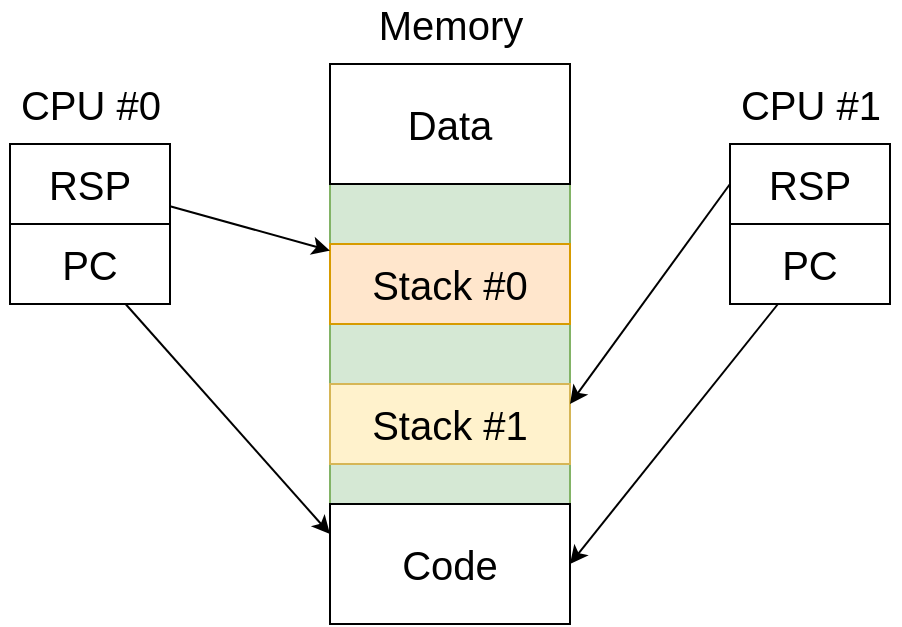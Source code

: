 <mxfile version="19.0.3" type="device" pages="5"><diagram id="8gB_jZVC_XoyRmeOfSGy" name="Memory"><mxGraphModel dx="677" dy="408" grid="1" gridSize="10" guides="1" tooltips="1" connect="1" arrows="1" fold="1" page="1" pageScale="1" pageWidth="850" pageHeight="1100" math="0" shadow="0"><root><mxCell id="0"/><mxCell id="1" parent="0"/><mxCell id="QISndpsLX8CgiTVYyxsG-1" value="" style="rounded=0;whiteSpace=wrap;html=1;fillColor=#d5e8d4;strokeColor=#82b366;" vertex="1" parent="1"><mxGeometry x="320" y="280" width="120" height="280" as="geometry"/></mxCell><mxCell id="QISndpsLX8CgiTVYyxsG-2" value="&lt;font style=&quot;font-size: 20px;&quot;&gt;Memory&lt;/font&gt;" style="text;html=1;align=center;verticalAlign=middle;resizable=0;points=[];autosize=1;strokeColor=none;fillColor=none;" vertex="1" parent="1"><mxGeometry x="335" y="250" width="90" height="20" as="geometry"/></mxCell><mxCell id="QISndpsLX8CgiTVYyxsG-3" value="Data" style="rounded=0;whiteSpace=wrap;html=1;fontSize=20;" vertex="1" parent="1"><mxGeometry x="320" y="280" width="120" height="60" as="geometry"/></mxCell><mxCell id="QISndpsLX8CgiTVYyxsG-4" value="Stack #0" style="rounded=0;whiteSpace=wrap;html=1;fontSize=20;fillColor=#ffe6cc;strokeColor=#d79b00;" vertex="1" parent="1"><mxGeometry x="320" y="370" width="120" height="40" as="geometry"/></mxCell><mxCell id="QISndpsLX8CgiTVYyxsG-5" value="Stack #1" style="rounded=0;whiteSpace=wrap;html=1;fontSize=20;fillColor=#fff2cc;strokeColor=#d6b656;" vertex="1" parent="1"><mxGeometry x="320" y="440" width="120" height="40" as="geometry"/></mxCell><mxCell id="QISndpsLX8CgiTVYyxsG-6" value="Code" style="rounded=0;whiteSpace=wrap;html=1;fontSize=20;" vertex="1" parent="1"><mxGeometry x="320" y="500" width="120" height="60" as="geometry"/></mxCell><mxCell id="QISndpsLX8CgiTVYyxsG-7" value="" style="rounded=0;whiteSpace=wrap;html=1;fontSize=20;" vertex="1" parent="1"><mxGeometry x="160" y="320" width="80" height="80" as="geometry"/></mxCell><mxCell id="QISndpsLX8CgiTVYyxsG-8" value="&lt;font style=&quot;font-size: 20px;&quot;&gt;CPU #0&lt;/font&gt;" style="text;html=1;align=center;verticalAlign=middle;resizable=0;points=[];autosize=1;strokeColor=none;fillColor=none;" vertex="1" parent="1"><mxGeometry x="155" y="290" width="90" height="20" as="geometry"/></mxCell><mxCell id="QISndpsLX8CgiTVYyxsG-9" value="RSP" style="rounded=0;whiteSpace=wrap;html=1;fontSize=20;" vertex="1" parent="1"><mxGeometry x="160" y="320" width="80" height="40" as="geometry"/></mxCell><mxCell id="QISndpsLX8CgiTVYyxsG-10" value="PC" style="rounded=0;whiteSpace=wrap;html=1;fontSize=20;" vertex="1" parent="1"><mxGeometry x="160" y="360" width="80" height="40" as="geometry"/></mxCell><mxCell id="QISndpsLX8CgiTVYyxsG-11" value="" style="endArrow=classic;html=1;rounded=0;fontSize=20;" edge="1" parent="1" source="QISndpsLX8CgiTVYyxsG-9" target="QISndpsLX8CgiTVYyxsG-4"><mxGeometry width="50" height="50" relative="1" as="geometry"><mxPoint x="390" y="450" as="sourcePoint"/><mxPoint x="440" y="400" as="targetPoint"/></mxGeometry></mxCell><mxCell id="QISndpsLX8CgiTVYyxsG-12" value="" style="endArrow=classic;html=1;rounded=0;fontSize=20;entryX=0;entryY=0.25;entryDx=0;entryDy=0;" edge="1" parent="1" source="QISndpsLX8CgiTVYyxsG-10" target="QISndpsLX8CgiTVYyxsG-6"><mxGeometry width="50" height="50" relative="1" as="geometry"><mxPoint x="250" y="361.111" as="sourcePoint"/><mxPoint x="330.0" y="383.333" as="targetPoint"/></mxGeometry></mxCell><mxCell id="QISndpsLX8CgiTVYyxsG-13" value="" style="rounded=0;whiteSpace=wrap;html=1;fontSize=20;" vertex="1" parent="1"><mxGeometry x="520" y="320" width="80" height="80" as="geometry"/></mxCell><mxCell id="QISndpsLX8CgiTVYyxsG-14" value="&lt;font style=&quot;font-size: 20px;&quot;&gt;CPU #1&lt;/font&gt;" style="text;html=1;align=center;verticalAlign=middle;resizable=0;points=[];autosize=1;strokeColor=none;fillColor=none;" vertex="1" parent="1"><mxGeometry x="515" y="290" width="90" height="20" as="geometry"/></mxCell><mxCell id="QISndpsLX8CgiTVYyxsG-15" value="RSP" style="rounded=0;whiteSpace=wrap;html=1;fontSize=20;" vertex="1" parent="1"><mxGeometry x="520" y="320" width="80" height="40" as="geometry"/></mxCell><mxCell id="QISndpsLX8CgiTVYyxsG-16" value="PC" style="rounded=0;whiteSpace=wrap;html=1;fontSize=20;" vertex="1" parent="1"><mxGeometry x="520" y="360" width="80" height="40" as="geometry"/></mxCell><mxCell id="QISndpsLX8CgiTVYyxsG-17" value="" style="endArrow=classic;html=1;rounded=0;fontSize=20;entryX=1;entryY=0.25;entryDx=0;entryDy=0;exitX=0;exitY=0.5;exitDx=0;exitDy=0;" edge="1" parent="1" source="QISndpsLX8CgiTVYyxsG-15" target="QISndpsLX8CgiTVYyxsG-5"><mxGeometry width="50" height="50" relative="1" as="geometry"><mxPoint x="250" y="361.111" as="sourcePoint"/><mxPoint x="330.0" y="383.333" as="targetPoint"/></mxGeometry></mxCell><mxCell id="QISndpsLX8CgiTVYyxsG-18" value="" style="endArrow=classic;html=1;rounded=0;fontSize=20;entryX=1;entryY=0.5;entryDx=0;entryDy=0;" edge="1" parent="1" source="QISndpsLX8CgiTVYyxsG-16" target="QISndpsLX8CgiTVYyxsG-6"><mxGeometry width="50" height="50" relative="1" as="geometry"><mxPoint x="548.182" y="370" as="sourcePoint"/><mxPoint x="450" y="460" as="targetPoint"/></mxGeometry></mxCell></root></mxGraphModel></diagram><diagram id="CegwMzgwLTpgP9lqshFi" name="Thread States"><mxGraphModel dx="677" dy="408" grid="1" gridSize="10" guides="1" tooltips="1" connect="1" arrows="1" fold="1" page="1" pageScale="1" pageWidth="850" pageHeight="1100" math="0" shadow="0"><root><mxCell id="0"/><mxCell id="1" parent="0"/><mxCell id="XqO41brIwq9VIaP4ywVL-1" value="Non-Ready" style="rounded=0;whiteSpace=wrap;html=1;fontSize=20;fillColor=#f8cecc;strokeColor=#b85450;" vertex="1" parent="1"><mxGeometry x="120" y="240" width="120" height="40" as="geometry"/></mxCell><mxCell id="XqO41brIwq9VIaP4ywVL-2" value="Ready" style="rounded=0;whiteSpace=wrap;html=1;fontSize=20;fillColor=#fff2cc;strokeColor=#d6b656;" vertex="1" parent="1"><mxGeometry x="280" y="240" width="120" height="40" as="geometry"/></mxCell><mxCell id="XqO41brIwq9VIaP4ywVL-6" style="edgeStyle=orthogonalEdgeStyle;rounded=0;orthogonalLoop=1;jettySize=auto;html=1;entryX=0.5;entryY=0;entryDx=0;entryDy=0;fontSize=20;" edge="1" parent="1" source="XqO41brIwq9VIaP4ywVL-3" target="XqO41brIwq9VIaP4ywVL-4"><mxGeometry relative="1" as="geometry"/></mxCell><mxCell id="XqO41brIwq9VIaP4ywVL-3" value="Running" style="rounded=0;whiteSpace=wrap;html=1;fontSize=20;fillColor=#d5e8d4;strokeColor=#82b366;" vertex="1" parent="1"><mxGeometry x="440" y="240" width="120" height="40" as="geometry"/></mxCell><mxCell id="XqO41brIwq9VIaP4ywVL-4" value="Ended" style="rounded=0;whiteSpace=wrap;html=1;fontSize=20;fillColor=#f5f5f5;fontColor=#333333;strokeColor=#666666;" vertex="1" parent="1"><mxGeometry x="440" y="350" width="120" height="40" as="geometry"/></mxCell><mxCell id="XqO41brIwq9VIaP4ywVL-5" value="" style="curved=1;endArrow=classic;html=1;rounded=0;fontSize=20;exitX=0.5;exitY=0;exitDx=0;exitDy=0;entryX=0.5;entryY=0;entryDx=0;entryDy=0;" edge="1" parent="1" source="XqO41brIwq9VIaP4ywVL-1" target="XqO41brIwq9VIaP4ywVL-2"><mxGeometry width="50" height="50" relative="1" as="geometry"><mxPoint x="310" y="340" as="sourcePoint"/><mxPoint x="360" y="290" as="targetPoint"/><Array as="points"><mxPoint x="240" y="200"/><mxPoint x="300" y="210"/></Array></mxGeometry></mxCell><mxCell id="XqO41brIwq9VIaP4ywVL-8" value="" style="curved=1;endArrow=classic;html=1;rounded=0;fontSize=20;exitX=0.75;exitY=0;exitDx=0;exitDy=0;entryX=0.25;entryY=0;entryDx=0;entryDy=0;fillColor=#1ba1e2;strokeColor=#006EAF;" edge="1" parent="1" source="XqO41brIwq9VIaP4ywVL-2" target="XqO41brIwq9VIaP4ywVL-3"><mxGeometry width="50" height="50" relative="1" as="geometry"><mxPoint x="345" y="220" as="sourcePoint"/><mxPoint x="505.0" y="220" as="targetPoint"/><Array as="points"><mxPoint x="390" y="200"/><mxPoint x="460" y="210"/></Array></mxGeometry></mxCell><mxCell id="XqO41brIwq9VIaP4ywVL-9" value="" style="curved=1;endArrow=classic;html=1;rounded=0;fontSize=20;exitX=0.25;exitY=1;exitDx=0;exitDy=0;entryX=0.75;entryY=1;entryDx=0;entryDy=0;fillColor=#1ba1e2;strokeColor=#006EAF;" edge="1" parent="1" source="XqO41brIwq9VIaP4ywVL-3" target="XqO41brIwq9VIaP4ywVL-2"><mxGeometry width="50" height="50" relative="1" as="geometry"><mxPoint x="320.0" y="360" as="sourcePoint"/><mxPoint x="420" y="360" as="targetPoint"/><Array as="points"><mxPoint x="450" y="300"/><mxPoint x="410" y="310"/></Array></mxGeometry></mxCell><mxCell id="XqO41brIwq9VIaP4ywVL-10" value="&lt;font style=&quot;font-size: 14px;&quot;&gt;Context-switch&lt;/font&gt;" style="text;html=1;align=center;verticalAlign=middle;resizable=0;points=[];autosize=1;fontSize=20;fontColor=#3399FF;" vertex="1" parent="1"><mxGeometry x="359" y="177" width="110" height="30" as="geometry"/></mxCell><mxCell id="XqO41brIwq9VIaP4ywVL-11" value="&lt;font style=&quot;font-size: 14px;&quot;&gt;Context-switch&lt;/font&gt;" style="text;html=1;align=center;verticalAlign=middle;resizable=0;points=[];autosize=1;fontSize=20;fontColor=#3399FF;" vertex="1" parent="1"><mxGeometry x="370" y="300" width="110" height="30" as="geometry"/></mxCell><mxCell id="XqO41brIwq9VIaP4ywVL-12" value="" style="curved=1;endArrow=classic;html=1;rounded=0;fontSize=20;exitX=0.5;exitY=0;exitDx=0;exitDy=0;entryX=0.25;entryY=0;entryDx=0;entryDy=0;" edge="1" parent="1" source="XqO41brIwq9VIaP4ywVL-3" target="XqO41brIwq9VIaP4ywVL-1"><mxGeometry width="50" height="50" relative="1" as="geometry"><mxPoint x="190" y="250" as="sourcePoint"/><mxPoint x="350.0" y="250" as="targetPoint"/><Array as="points"><mxPoint x="500" y="160"/><mxPoint x="200" y="150"/></Array></mxGeometry></mxCell><mxCell id="XqO41brIwq9VIaP4ywVL-13" value="&lt;font style=&quot;font-size: 14px;&quot;&gt;Result ready&lt;/font&gt;" style="text;html=1;align=center;verticalAlign=middle;resizable=0;points=[];autosize=1;fontSize=20;fontColor=#000000;" vertex="1" parent="1"><mxGeometry x="220" y="177" width="90" height="30" as="geometry"/></mxCell><mxCell id="XqO41brIwq9VIaP4ywVL-14" value="&lt;font style=&quot;font-size: 14px;&quot;&gt;Wait for result&lt;/font&gt;" style="text;html=1;align=center;verticalAlign=middle;resizable=0;points=[];autosize=1;fontSize=20;fontColor=#000000;" vertex="1" parent="1"><mxGeometry x="280" y="120" width="100" height="30" as="geometry"/></mxCell></root></mxGraphModel></diagram><diagram id="KiNWOdx2HKpn1IQvb40-" name="Locks"><mxGraphModel dx="474" dy="286" grid="1" gridSize="10" guides="1" tooltips="1" connect="1" arrows="1" fold="1" page="1" pageScale="1" pageWidth="850" pageHeight="1100" math="0" shadow="0"><root><mxCell id="0"/><mxCell id="1" parent="0"/><mxCell id="L7Vhy8oOFU_TwZFqd1ny-1" value="Unlocked" style="rounded=0;whiteSpace=wrap;html=1;fontSize=14;fillColor=#d5e8d4;strokeColor=#82b366;" vertex="1" parent="1"><mxGeometry x="160" y="240" width="120" height="40" as="geometry"/></mxCell><mxCell id="L7Vhy8oOFU_TwZFqd1ny-2" value="Locked" style="rounded=0;whiteSpace=wrap;html=1;fontSize=14;fillColor=#ffe6cc;strokeColor=#d79b00;" vertex="1" parent="1"><mxGeometry x="320" y="240" width="120" height="40" as="geometry"/></mxCell><mxCell id="TtsvEeNHZUfZ-stJ7mL5-1" value="" style="curved=1;endArrow=classic;html=1;rounded=0;fontSize=20;exitX=0.75;exitY=0;exitDx=0;exitDy=0;entryX=0.25;entryY=0;entryDx=0;entryDy=0;fillColor=#1ba1e2;strokeColor=#000000;" edge="1" parent="1"><mxGeometry width="50" height="50" relative="1" as="geometry"><mxPoint x="240.0" y="240" as="sourcePoint"/><mxPoint x="340" y="240" as="targetPoint"/><Array as="points"><mxPoint x="260" y="200"/><mxPoint x="330" y="210"/></Array></mxGeometry></mxCell><mxCell id="2_udHoNsIlTJYP2NO8qA-1" value="" style="curved=1;endArrow=classic;html=1;rounded=0;fontSize=20;exitX=0.25;exitY=1;exitDx=0;exitDy=0;entryX=0.75;entryY=1;entryDx=0;entryDy=0;fillColor=#1ba1e2;strokeColor=#000000;" edge="1" parent="1"><mxGeometry width="50" height="50" relative="1" as="geometry"><mxPoint x="340" y="280" as="sourcePoint"/><mxPoint x="240.0" y="280" as="targetPoint"/><Array as="points"><mxPoint x="320" y="300"/><mxPoint x="280" y="310"/></Array></mxGeometry></mxCell><mxCell id="2_udHoNsIlTJYP2NO8qA-2" value="lock/aquire" style="text;html=1;align=center;verticalAlign=middle;resizable=0;points=[];autosize=1;strokeColor=none;fillColor=none;fontSize=14;fontColor=#000000;" vertex="1" parent="1"><mxGeometry x="250" y="180" width="80" height="20" as="geometry"/></mxCell><mxCell id="2_udHoNsIlTJYP2NO8qA-3" value="unlock/release" style="text;html=1;align=center;verticalAlign=middle;resizable=0;points=[];autosize=1;strokeColor=none;fillColor=none;fontSize=14;fontColor=#000000;" vertex="1" parent="1"><mxGeometry x="235" y="310" width="110" height="20" as="geometry"/></mxCell></root></mxGraphModel></diagram><diagram id="wGRtEvctAhuXCK9cv3IH" name="JMM"><mxGraphModel dx="813" dy="490" grid="1" gridSize="10" guides="1" tooltips="1" connect="1" arrows="1" fold="1" page="1" pageScale="1" pageWidth="850" pageHeight="1100" math="0" shadow="0"><root><mxCell id="0"/><mxCell id="1" parent="0"/><mxCell id="SnOBfL2wYt3VS1a6DrX3-4" style="edgeStyle=orthogonalEdgeStyle;rounded=0;orthogonalLoop=1;jettySize=auto;html=1;entryX=0.5;entryY=0;entryDx=0;entryDy=0;fontSize=20;fontColor=#000000;strokeColor=#000000;" edge="1" parent="1" source="SnOBfL2wYt3VS1a6DrX3-1" target="SnOBfL2wYt3VS1a6DrX3-2"><mxGeometry relative="1" as="geometry"/></mxCell><mxCell id="SnOBfL2wYt3VS1a6DrX3-1" value="&lt;font style=&quot;font-size: 20px;&quot;&gt;App&lt;/font&gt;" style="rounded=0;whiteSpace=wrap;html=1;fontSize=14;fillColor=#dae8fc;strokeColor=#6c8ebf;" vertex="1" parent="1"><mxGeometry x="360" y="320" width="120" height="40" as="geometry"/></mxCell><mxCell id="SnOBfL2wYt3VS1a6DrX3-9" style="edgeStyle=orthogonalEdgeStyle;rounded=0;orthogonalLoop=1;jettySize=auto;html=1;fontSize=20;fontColor=#000000;strokeColor=#000000;" edge="1" parent="1" source="SnOBfL2wYt3VS1a6DrX3-2"><mxGeometry relative="1" as="geometry"><mxPoint x="520" y="420" as="targetPoint"/></mxGeometry></mxCell><mxCell id="SnOBfL2wYt3VS1a6DrX3-2" value="&lt;font style=&quot;font-size: 20px;&quot;&gt;JMM&lt;/font&gt;" style="rounded=0;whiteSpace=wrap;html=1;fontSize=14;fillColor=#ffe6cc;strokeColor=#d79b00;" vertex="1" parent="1"><mxGeometry x="360" y="400" width="120" height="40" as="geometry"/></mxCell><mxCell id="SnOBfL2wYt3VS1a6DrX3-6" style="edgeStyle=orthogonalEdgeStyle;rounded=0;orthogonalLoop=1;jettySize=auto;html=1;entryX=0.5;entryY=1;entryDx=0;entryDy=0;fontSize=20;fontColor=#000000;strokeColor=#000000;" edge="1" parent="1" source="SnOBfL2wYt3VS1a6DrX3-3" target="SnOBfL2wYt3VS1a6DrX3-2"><mxGeometry relative="1" as="geometry"/></mxCell><mxCell id="SnOBfL2wYt3VS1a6DrX3-12" style="edgeStyle=orthogonalEdgeStyle;rounded=0;orthogonalLoop=1;jettySize=auto;html=1;fontSize=20;fontColor=#000000;strokeColor=#000000;" edge="1" parent="1" source="SnOBfL2wYt3VS1a6DrX3-3" target="SnOBfL2wYt3VS1a6DrX3-11"><mxGeometry relative="1" as="geometry"><mxPoint x="510" y="500" as="targetPoint"/></mxGeometry></mxCell><mxCell id="SnOBfL2wYt3VS1a6DrX3-3" value="&lt;span style=&quot;font-size: 20px;&quot;&gt;JVM&lt;/span&gt;" style="rounded=0;whiteSpace=wrap;html=1;fontSize=14;fillColor=#d5e8d4;strokeColor=#82b366;" vertex="1" parent="1"><mxGeometry x="360" y="480" width="120" height="40" as="geometry"/></mxCell><mxCell id="SnOBfL2wYt3VS1a6DrX3-7" value="Assume" style="text;html=1;align=center;verticalAlign=middle;resizable=0;points=[];autosize=1;strokeColor=none;fillColor=none;fontSize=20;fontColor=#000000;" vertex="1" parent="1"><mxGeometry x="415" y="363" width="90" height="30" as="geometry"/></mxCell><mxCell id="SnOBfL2wYt3VS1a6DrX3-8" value="Garante" style="text;html=1;align=center;verticalAlign=middle;resizable=0;points=[];autosize=1;strokeColor=none;fillColor=none;fontSize=20;fontColor=#000000;" vertex="1" parent="1"><mxGeometry x="415" y="446" width="90" height="30" as="geometry"/></mxCell><mxCell id="SnOBfL2wYt3VS1a6DrX3-10" value="Especificação" style="text;html=1;align=center;verticalAlign=middle;resizable=0;points=[];autosize=1;strokeColor=none;fillColor=none;fontSize=20;fontColor=#000000;" vertex="1" parent="1"><mxGeometry x="520" y="405" width="140" height="30" as="geometry"/></mxCell><mxCell id="SnOBfL2wYt3VS1a6DrX3-11" value="Implementação" style="text;html=1;align=center;verticalAlign=middle;resizable=0;points=[];autosize=1;strokeColor=none;fillColor=none;fontSize=20;fontColor=#000000;" vertex="1" parent="1"><mxGeometry x="520" y="485" width="150" height="30" as="geometry"/></mxCell></root></mxGraphModel></diagram><diagram id="lWWClVI012gDWePxhm82" name="Data Race"><mxGraphModel dx="1185" dy="714" grid="1" gridSize="10" guides="1" tooltips="1" connect="1" arrows="1" fold="1" page="1" pageScale="1" pageWidth="850" pageHeight="1100" math="0" shadow="0"><root><mxCell id="0"/><mxCell id="1" parent="0"/><mxCell id="hyOGFCuEqPjQmESyq7aY-1" value="W1" style="ellipse;whiteSpace=wrap;html=1;aspect=fixed;fontSize=20;fillColor=#fff2cc;strokeColor=#d6b656;" vertex="1" parent="1"><mxGeometry x="160" y="110" width="80" height="80" as="geometry"/></mxCell><mxCell id="hyOGFCuEqPjQmESyq7aY-2" value="W2" style="ellipse;whiteSpace=wrap;html=1;aspect=fixed;fontSize=20;fillColor=#f8cecc;strokeColor=#b85450;" vertex="1" parent="1"><mxGeometry x="160" y="230" width="80" height="80" as="geometry"/></mxCell><mxCell id="hyOGFCuEqPjQmESyq7aY-3" value="R" style="ellipse;whiteSpace=wrap;html=1;aspect=fixed;fontSize=20;fillColor=#d5e8d4;strokeColor=#82b366;" vertex="1" parent="1"><mxGeometry x="320" y="180" width="80" height="80" as="geometry"/></mxCell><mxCell id="hyOGFCuEqPjQmESyq7aY-4" value="" style="endArrow=classic;html=1;rounded=0;fontSize=20;fontColor=#000000;strokeColor=#000000;" edge="1" parent="1" source="hyOGFCuEqPjQmESyq7aY-1" target="hyOGFCuEqPjQmESyq7aY-3"><mxGeometry width="50" height="50" relative="1" as="geometry"><mxPoint x="300" y="240" as="sourcePoint"/><mxPoint x="350" y="190" as="targetPoint"/></mxGeometry></mxCell><mxCell id="hyOGFCuEqPjQmESyq7aY-5" value="" style="endArrow=classic;html=1;rounded=0;fontSize=20;fontColor=#000000;strokeColor=#000000;" edge="1" parent="1" source="hyOGFCuEqPjQmESyq7aY-1" target="hyOGFCuEqPjQmESyq7aY-2"><mxGeometry width="50" height="50" relative="1" as="geometry"><mxPoint x="246.679" y="175.958" as="sourcePoint"/><mxPoint x="333.354" y="213.967" as="targetPoint"/></mxGeometry></mxCell><mxCell id="hyOGFCuEqPjQmESyq7aY-6" value="HB" style="text;html=1;align=center;verticalAlign=middle;resizable=0;points=[];autosize=1;strokeColor=none;fillColor=none;fontSize=20;fontColor=#000000;" vertex="1" parent="1"><mxGeometry x="270" y="150" width="40" height="30" as="geometry"/></mxCell><mxCell id="hyOGFCuEqPjQmESyq7aY-7" value="HB" style="text;html=1;align=center;verticalAlign=middle;resizable=0;points=[];autosize=1;strokeColor=none;fillColor=none;fontSize=20;fontColor=#000000;" vertex="1" parent="1"><mxGeometry x="160" y="190" width="40" height="30" as="geometry"/></mxCell><mxCell id="hyOGFCuEqPjQmESyq7aY-8" value="" style="endArrow=none;html=1;rounded=0;fontSize=20;fontColor=#000000;strokeColor=#000000;" edge="1" parent="1"><mxGeometry width="50" height="50" relative="1" as="geometry"><mxPoint x="410" y="320" as="sourcePoint"/><mxPoint x="410" y="100" as="targetPoint"/></mxGeometry></mxCell><mxCell id="hyOGFCuEqPjQmESyq7aY-9" value="&lt;div style=&quot;text-align: justify;&quot;&gt;&lt;span style=&quot;background-color: initial;&quot;&gt;- W2 está em race;&lt;/span&gt;&lt;/div&gt;&lt;div style=&quot;text-align: justify;&quot;&gt;- R pode ler a escrita de W1 ou de W2.&lt;/div&gt;" style="text;html=1;strokeColor=none;fillColor=none;align=center;verticalAlign=middle;whiteSpace=wrap;rounded=0;fontSize=20;fontColor=#000000;" vertex="1" parent="1"><mxGeometry x="420" y="140" width="130" height="120" as="geometry"/></mxCell><mxCell id="hyOGFCuEqPjQmESyq7aY-10" value="Data Race" style="text;html=1;strokeColor=none;fillColor=none;align=center;verticalAlign=middle;whiteSpace=wrap;rounded=0;fontSize=20;fontColor=#000000;" vertex="1" parent="1"><mxGeometry x="310" y="50" width="100" height="30" as="geometry"/></mxCell><mxCell id="hyOGFCuEqPjQmESyq7aY-11" value="W1" style="ellipse;whiteSpace=wrap;html=1;aspect=fixed;fontSize=20;fillColor=#fff2cc;strokeColor=#d6b656;" vertex="1" parent="1"><mxGeometry x="160" y="400" width="80" height="80" as="geometry"/></mxCell><mxCell id="hyOGFCuEqPjQmESyq7aY-21" style="edgeStyle=orthogonalEdgeStyle;rounded=0;orthogonalLoop=1;jettySize=auto;html=1;entryX=0.5;entryY=1;entryDx=0;entryDy=0;fontSize=20;fontColor=#000000;strokeColor=#000000;" edge="1" parent="1" source="hyOGFCuEqPjQmESyq7aY-12" target="hyOGFCuEqPjQmESyq7aY-11"><mxGeometry relative="1" as="geometry"/></mxCell><mxCell id="hyOGFCuEqPjQmESyq7aY-12" value="W2" style="ellipse;whiteSpace=wrap;html=1;aspect=fixed;fontSize=20;fillColor=#dae8fc;strokeColor=#6c8ebf;" vertex="1" parent="1"><mxGeometry x="160" y="520" width="80" height="80" as="geometry"/></mxCell><mxCell id="hyOGFCuEqPjQmESyq7aY-13" value="R" style="ellipse;whiteSpace=wrap;html=1;aspect=fixed;fontSize=20;fillColor=#d5e8d4;strokeColor=#82b366;" vertex="1" parent="1"><mxGeometry x="320" y="470" width="80" height="80" as="geometry"/></mxCell><mxCell id="hyOGFCuEqPjQmESyq7aY-14" value="" style="endArrow=classic;html=1;rounded=0;fontSize=20;fontColor=#000000;strokeColor=#000000;" edge="1" parent="1" source="hyOGFCuEqPjQmESyq7aY-11" target="hyOGFCuEqPjQmESyq7aY-13"><mxGeometry width="50" height="50" relative="1" as="geometry"><mxPoint x="300" y="530" as="sourcePoint"/><mxPoint x="350" y="480" as="targetPoint"/></mxGeometry></mxCell><mxCell id="hyOGFCuEqPjQmESyq7aY-16" value="HB" style="text;html=1;align=center;verticalAlign=middle;resizable=0;points=[];autosize=1;strokeColor=none;fillColor=none;fontSize=20;fontColor=#000000;" vertex="1" parent="1"><mxGeometry x="270" y="440" width="40" height="30" as="geometry"/></mxCell><mxCell id="hyOGFCuEqPjQmESyq7aY-17" value="HB" style="text;html=1;align=center;verticalAlign=middle;resizable=0;points=[];autosize=1;strokeColor=none;fillColor=none;fontSize=20;fontColor=#000000;" vertex="1" parent="1"><mxGeometry x="160" y="490" width="40" height="30" as="geometry"/></mxCell><mxCell id="hyOGFCuEqPjQmESyq7aY-18" value="" style="endArrow=none;html=1;rounded=0;fontSize=20;fontColor=#000000;strokeColor=#000000;" edge="1" parent="1"><mxGeometry width="50" height="50" relative="1" as="geometry"><mxPoint x="410" y="610" as="sourcePoint"/><mxPoint x="410" y="390" as="targetPoint"/></mxGeometry></mxCell><mxCell id="hyOGFCuEqPjQmESyq7aY-19" value="&lt;div style=&quot;text-align: justify;&quot;&gt;&lt;span style=&quot;background-color: initial;&quot;&gt;- R lê o valor escrito por W1 (última escrita)&lt;/span&gt;&lt;/div&gt;" style="text;html=1;strokeColor=none;fillColor=none;align=center;verticalAlign=middle;whiteSpace=wrap;rounded=0;fontSize=20;fontColor=#000000;" vertex="1" parent="1"><mxGeometry x="420" y="430" width="130" height="120" as="geometry"/></mxCell><mxCell id="hyOGFCuEqPjQmESyq7aY-20" value="Sem Data Race" style="text;html=1;strokeColor=none;fillColor=none;align=center;verticalAlign=middle;whiteSpace=wrap;rounded=0;fontSize=20;fontColor=#000000;" vertex="1" parent="1"><mxGeometry x="285" y="340" width="150" height="30" as="geometry"/></mxCell><mxCell id="hyOGFCuEqPjQmESyq7aY-22" value="&lt;font color=&quot;#ff3912&quot;&gt;RACE&lt;/font&gt;" style="text;html=1;align=center;verticalAlign=middle;resizable=0;points=[];autosize=1;strokeColor=none;fillColor=none;fontSize=20;fontColor=#000000;" vertex="1" parent="1"><mxGeometry x="215" y="190" width="70" height="30" as="geometry"/></mxCell></root></mxGraphModel></diagram></mxfile>